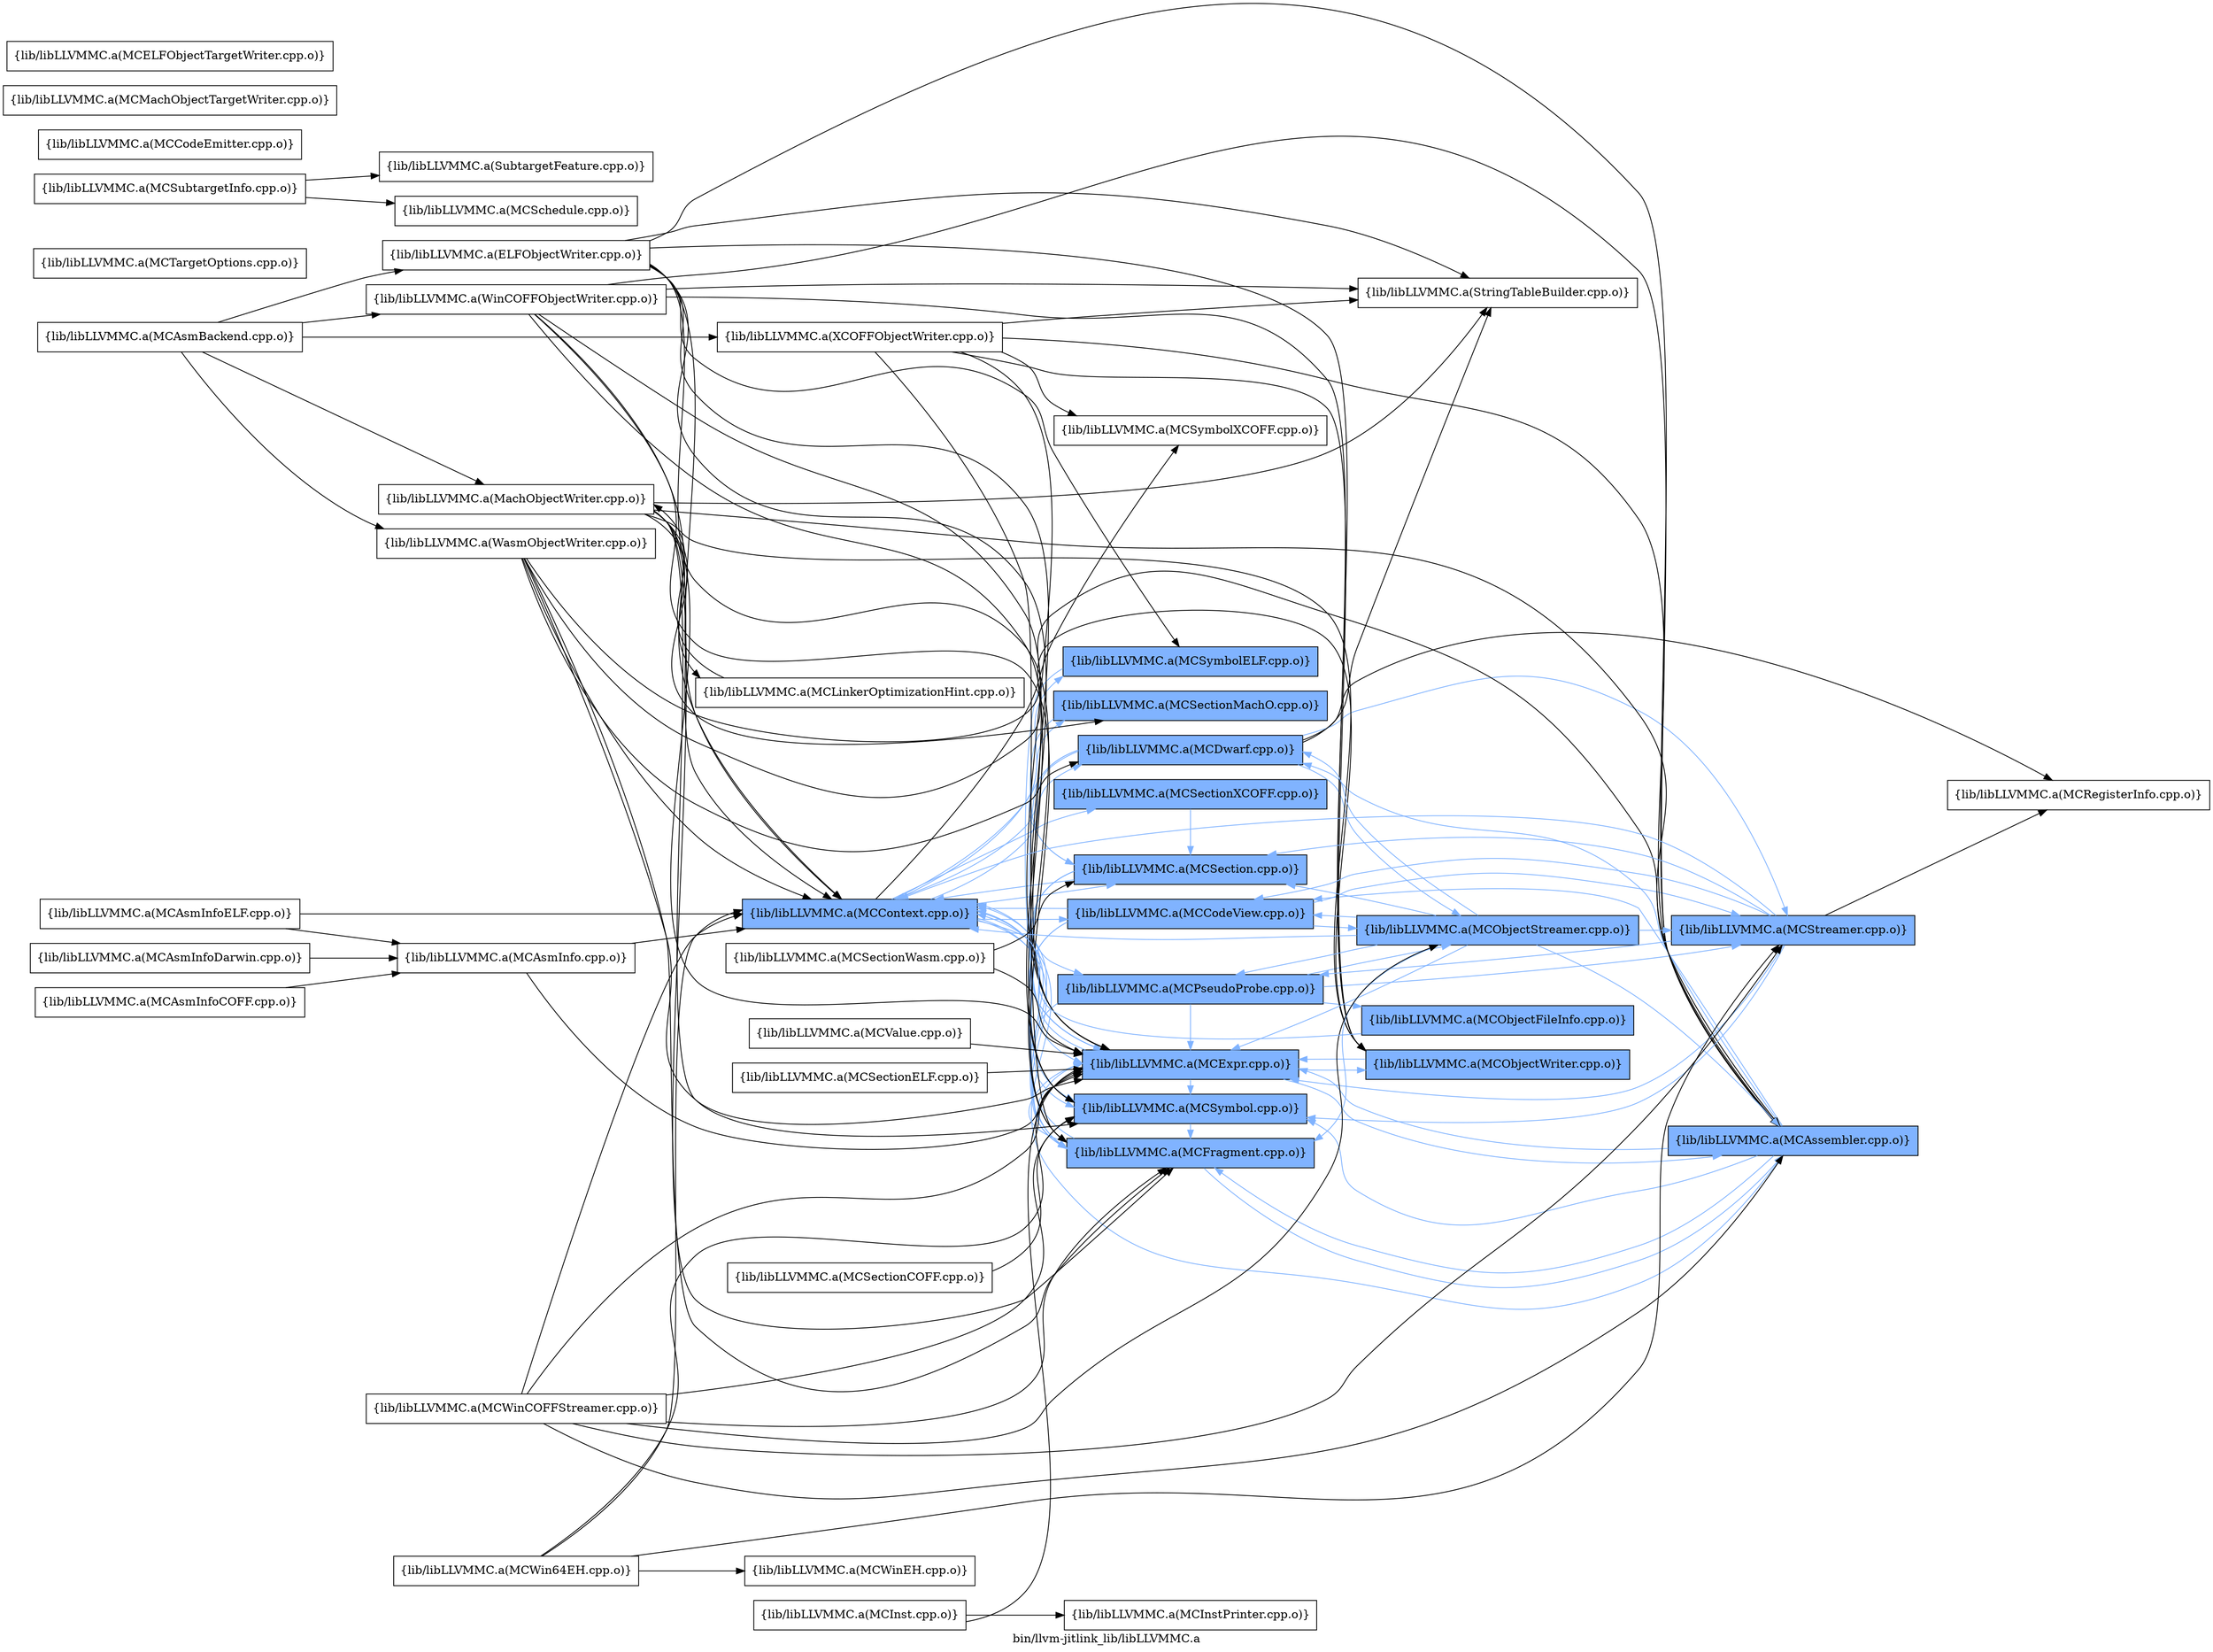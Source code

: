 digraph "bin/llvm-jitlink_lib/libLLVMMC.a" {
	label="bin/llvm-jitlink_lib/libLLVMMC.a";
	rankdir=LR;
	{ rank=same; Node0x5559f70704d8;  }
	{ rank=same; Node0x5559f706e4f8; Node0x5559f7071518; Node0x5559f7070848; Node0x5559f70728c8; Node0x5559f706ebd8; Node0x5559f706ddc8; Node0x5559f706c6f8; Node0x5559f706b078; Node0x5559f7065308; Node0x5559f7065a88; Node0x5559f7066208;  }
	{ rank=same; Node0x5559f70704d8;  }
	{ rank=same; Node0x5559f706e4f8; Node0x5559f7071518; Node0x5559f7070848; Node0x5559f70728c8; Node0x5559f706ebd8; Node0x5559f706ddc8; Node0x5559f706c6f8; Node0x5559f706b078; Node0x5559f7065308; Node0x5559f7065a88; Node0x5559f7066208;  }

	Node0x5559f70704d8 [shape=record,shape=box,group=1,style=filled,fillcolor="0.600000 0.5 1",label="{lib/libLLVMMC.a(MCContext.cpp.o)}"];
	Node0x5559f70704d8 -> Node0x5559f706e4f8[color="0.600000 0.5 1"];
	Node0x5559f70704d8 -> Node0x5559f7071518[color="0.600000 0.5 1"];
	Node0x5559f70704d8 -> Node0x5559f7070848[color="0.600000 0.5 1"];
	Node0x5559f70704d8 -> Node0x5559f70728c8[color="0.600000 0.5 1"];
	Node0x5559f70704d8 -> Node0x5559f706ebd8[color="0.600000 0.5 1"];
	Node0x5559f70704d8 -> Node0x5559f706ddc8[color="0.600000 0.5 1"];
	Node0x5559f70704d8 -> Node0x5559f706c6f8[color="0.600000 0.5 1"];
	Node0x5559f70704d8 -> Node0x5559f706b078[color="0.600000 0.5 1"];
	Node0x5559f70704d8 -> Node0x5559f7065308[color="0.600000 0.5 1"];
	Node0x5559f70704d8 -> Node0x5559f7065a88[color="0.600000 0.5 1"];
	Node0x5559f70704d8 -> Node0x5559f7066208;
	Node0x5559f7066988 [shape=record,shape=box,group=0,label="{lib/libLLVMMC.a(MCTargetOptions.cpp.o)}"];
	Node0x5559f706e098 [shape=record,shape=box,group=0,label="{lib/libLLVMMC.a(MCAsmInfo.cpp.o)}"];
	Node0x5559f706e098 -> Node0x5559f70704d8;
	Node0x5559f706e098 -> Node0x5559f7070848;
	Node0x5559f706e7c8 [shape=record,shape=box,group=0,label="{lib/libLLVMMC.a(MCRegisterInfo.cpp.o)}"];
	Node0x5559f7064458 [shape=record,shape=box,group=0,label="{lib/libLLVMMC.a(MCSubtargetInfo.cpp.o)}"];
	Node0x5559f7064458 -> Node0x5559f706ff88;
	Node0x5559f7064458 -> Node0x5559f7064b38;
	Node0x5559f7070848 [shape=record,shape=box,group=1,style=filled,fillcolor="0.600000 0.5 1",label="{lib/libLLVMMC.a(MCExpr.cpp.o)}"];
	Node0x5559f7070848 -> Node0x5559f70712e8[color="0.600000 0.5 1"];
	Node0x5559f7070848 -> Node0x5559f70704d8[color="0.600000 0.5 1"];
	Node0x5559f7070848 -> Node0x5559f70728c8[color="0.600000 0.5 1"];
	Node0x5559f7070848 -> Node0x5559f706f948[color="0.600000 0.5 1"];
	Node0x5559f7070848 -> Node0x5559f7065308[color="0.600000 0.5 1"];
	Node0x5559f7072418 [shape=record,shape=box,group=0,label="{lib/libLLVMMC.a(MCInstPrinter.cpp.o)}"];
	Node0x5559f706f088 [shape=record,shape=box,group=0,label="{lib/libLLVMMC.a(MCAsmBackend.cpp.o)}"];
	Node0x5559f706f088 -> Node0x5559f706edb8;
	Node0x5559f706f088 -> Node0x5559f7070c08;
	Node0x5559f706f088 -> Node0x5559f7071a18;
	Node0x5559f706f088 -> Node0x5559f7071d38;
	Node0x5559f706f088 -> Node0x5559f706e908;
	Node0x5559f70712e8 [shape=record,shape=box,group=1,style=filled,fillcolor="0.600000 0.5 1",label="{lib/libLLVMMC.a(MCAssembler.cpp.o)}"];
	Node0x5559f70712e8 -> Node0x5559f706e4f8[color="0.600000 0.5 1"];
	Node0x5559f70712e8 -> Node0x5559f70704d8[color="0.600000 0.5 1"];
	Node0x5559f70712e8 -> Node0x5559f7071518[color="0.600000 0.5 1"];
	Node0x5559f70712e8 -> Node0x5559f7070848[color="0.600000 0.5 1"];
	Node0x5559f70712e8 -> Node0x5559f70728c8[color="0.600000 0.5 1"];
	Node0x5559f70712e8 -> Node0x5559f7065308[color="0.600000 0.5 1"];
	Node0x5559f70728c8 [shape=record,shape=box,group=1,style=filled,fillcolor="0.600000 0.5 1",label="{lib/libLLVMMC.a(MCFragment.cpp.o)}"];
	Node0x5559f70728c8 -> Node0x5559f70712e8[color="0.600000 0.5 1"];
	Node0x5559f70728c8 -> Node0x5559f70704d8[color="0.600000 0.5 1"];
	Node0x5559f70728c8 -> Node0x5559f7070848[color="0.600000 0.5 1"];
	Node0x5559f7072af8 [shape=record,shape=box,group=0,label="{lib/libLLVMMC.a(MCInst.cpp.o)}"];
	Node0x5559f7072af8 -> Node0x5559f7070848;
	Node0x5559f7072af8 -> Node0x5559f7072418;
	Node0x5559f706f4e8 [shape=record,shape=box,group=1,style=filled,fillcolor="0.600000 0.5 1",label="{lib/libLLVMMC.a(MCObjectStreamer.cpp.o)}"];
	Node0x5559f706f4e8 -> Node0x5559f70712e8[color="0.600000 0.5 1"];
	Node0x5559f706f4e8 -> Node0x5559f706e4f8[color="0.600000 0.5 1"];
	Node0x5559f706f4e8 -> Node0x5559f70704d8[color="0.600000 0.5 1"];
	Node0x5559f706f4e8 -> Node0x5559f7071518[color="0.600000 0.5 1"];
	Node0x5559f706f4e8 -> Node0x5559f7070848[color="0.600000 0.5 1"];
	Node0x5559f706f4e8 -> Node0x5559f70728c8[color="0.600000 0.5 1"];
	Node0x5559f706f4e8 -> Node0x5559f706ebd8[color="0.600000 0.5 1"];
	Node0x5559f706f4e8 -> Node0x5559f706ddc8[color="0.600000 0.5 1"];
	Node0x5559f706f4e8 -> Node0x5559f706e138[color="0.600000 0.5 1"];
	Node0x5559f70701b8 [shape=record,shape=box,group=0,label="{lib/libLLVMMC.a(MCAsmInfoCOFF.cpp.o)}"];
	Node0x5559f70701b8 -> Node0x5559f706e098;
	Node0x5559f706f8a8 [shape=record,shape=box,group=0,label="{lib/libLLVMMC.a(MCAsmInfoDarwin.cpp.o)}"];
	Node0x5559f706f8a8 -> Node0x5559f706e098;
	Node0x5559f7071ab8 [shape=record,shape=box,group=0,label="{lib/libLLVMMC.a(MCAsmInfoELF.cpp.o)}"];
	Node0x5559f7071ab8 -> Node0x5559f706e098;
	Node0x5559f7071ab8 -> Node0x5559f70704d8;
	Node0x5559f706e368 [shape=record,shape=box,group=0,label="{lib/libLLVMMC.a(MCCodeEmitter.cpp.o)}"];
	Node0x5559f706edb8 [shape=record,shape=box,group=0,label="{lib/libLLVMMC.a(MachObjectWriter.cpp.o)}"];
	Node0x5559f706edb8 -> Node0x5559f706f0d8;
	Node0x5559f706edb8 -> Node0x5559f706fd08;
	Node0x5559f706edb8 -> Node0x5559f70712e8;
	Node0x5559f706edb8 -> Node0x5559f70704d8;
	Node0x5559f706edb8 -> Node0x5559f7070848;
	Node0x5559f706edb8 -> Node0x5559f70728c8;
	Node0x5559f706edb8 -> Node0x5559f706f948;
	Node0x5559f706edb8 -> Node0x5559f706c6f8;
	Node0x5559f706edb8 -> Node0x5559f7065308;
	Node0x5559f7060178 [shape=record,shape=box,group=0,label="{lib/libLLVMMC.a(MCMachObjectTargetWriter.cpp.o)}"];
	Node0x5559f7065308 [shape=record,shape=box,group=1,style=filled,fillcolor="0.600000 0.5 1",label="{lib/libLLVMMC.a(MCSymbol.cpp.o)}"];
	Node0x5559f7065308 -> Node0x5559f70728c8[color="0.600000 0.5 1"];
	Node0x5559f70719c8 [shape=record,shape=box,group=0,label="{lib/libLLVMMC.a(MCELFObjectTargetWriter.cpp.o)}"];
	Node0x5559f70670b8 [shape=record,shape=box,group=0,label="{lib/libLLVMMC.a(MCValue.cpp.o)}"];
	Node0x5559f70670b8 -> Node0x5559f7070848;
	Node0x5559f7071a18 [shape=record,shape=box,group=0,label="{lib/libLLVMMC.a(WinCOFFObjectWriter.cpp.o)}"];
	Node0x5559f7071a18 -> Node0x5559f706fd08;
	Node0x5559f7071a18 -> Node0x5559f70712e8;
	Node0x5559f7071a18 -> Node0x5559f70704d8;
	Node0x5559f7071a18 -> Node0x5559f7070848;
	Node0x5559f7071a18 -> Node0x5559f70728c8;
	Node0x5559f7071a18 -> Node0x5559f706f948;
	Node0x5559f7071a18 -> Node0x5559f7065308;
	Node0x5559f706e138 [shape=record,shape=box,group=1,style=filled,fillcolor="0.600000 0.5 1",label="{lib/libLLVMMC.a(MCStreamer.cpp.o)}"];
	Node0x5559f706e138 -> Node0x5559f706e4f8[color="0.600000 0.5 1"];
	Node0x5559f706e138 -> Node0x5559f70704d8[color="0.600000 0.5 1"];
	Node0x5559f706e138 -> Node0x5559f7070848[color="0.600000 0.5 1"];
	Node0x5559f706e138 -> Node0x5559f706ebd8[color="0.600000 0.5 1"];
	Node0x5559f706e138 -> Node0x5559f706e7c8;
	Node0x5559f706e138 -> Node0x5559f706ddc8[color="0.600000 0.5 1"];
	Node0x5559f706e138 -> Node0x5559f7065308[color="0.600000 0.5 1"];
	Node0x5559f7067798 [shape=record,shape=box,group=0,label="{lib/libLLVMMC.a(MCWin64EH.cpp.o)}"];
	Node0x5559f7067798 -> Node0x5559f70704d8;
	Node0x5559f7067798 -> Node0x5559f7070848;
	Node0x5559f7067798 -> Node0x5559f706e138;
	Node0x5559f7067798 -> Node0x5559f7068328;
	Node0x5559f7067fb8 [shape=record,shape=box,group=0,label="{lib/libLLVMMC.a(MCWinCOFFStreamer.cpp.o)}"];
	Node0x5559f7067fb8 -> Node0x5559f70712e8;
	Node0x5559f7067fb8 -> Node0x5559f70704d8;
	Node0x5559f7067fb8 -> Node0x5559f7070848;
	Node0x5559f7067fb8 -> Node0x5559f70728c8;
	Node0x5559f7067fb8 -> Node0x5559f706f4e8;
	Node0x5559f7067fb8 -> Node0x5559f706e138;
	Node0x5559f7067fb8 -> Node0x5559f7065308;
	Node0x5559f7068328 [shape=record,shape=box,group=0,label="{lib/libLLVMMC.a(MCWinEH.cpp.o)}"];
	Node0x5559f706e4f8 [shape=record,shape=box,group=1,style=filled,fillcolor="0.600000 0.5 1",label="{lib/libLLVMMC.a(MCCodeView.cpp.o)}"];
	Node0x5559f706e4f8 -> Node0x5559f70704d8[color="0.600000 0.5 1"];
	Node0x5559f706e4f8 -> Node0x5559f7070848[color="0.600000 0.5 1"];
	Node0x5559f706e4f8 -> Node0x5559f70728c8[color="0.600000 0.5 1"];
	Node0x5559f706e4f8 -> Node0x5559f706f4e8[color="0.600000 0.5 1"];
	Node0x5559f706e4f8 -> Node0x5559f706e138[color="0.600000 0.5 1"];
	Node0x5559f7070c08 [shape=record,shape=box,group=0,label="{lib/libLLVMMC.a(WasmObjectWriter.cpp.o)}"];
	Node0x5559f7070c08 -> Node0x5559f70712e8;
	Node0x5559f7070c08 -> Node0x5559f70704d8;
	Node0x5559f7070c08 -> Node0x5559f7071518;
	Node0x5559f7070c08 -> Node0x5559f7070848;
	Node0x5559f7070c08 -> Node0x5559f70728c8;
	Node0x5559f7070c08 -> Node0x5559f706f948;
	Node0x5559f7071d38 [shape=record,shape=box,group=0,label="{lib/libLLVMMC.a(XCOFFObjectWriter.cpp.o)}"];
	Node0x5559f7071d38 -> Node0x5559f706fd08;
	Node0x5559f7071d38 -> Node0x5559f70712e8;
	Node0x5559f7071d38 -> Node0x5559f7070848;
	Node0x5559f7071d38 -> Node0x5559f70728c8;
	Node0x5559f7071d38 -> Node0x5559f706f948;
	Node0x5559f7071d38 -> Node0x5559f7066208;
	Node0x5559f706e908 [shape=record,shape=box,group=0,label="{lib/libLLVMMC.a(ELFObjectWriter.cpp.o)}"];
	Node0x5559f706e908 -> Node0x5559f706fd08;
	Node0x5559f706e908 -> Node0x5559f70712e8;
	Node0x5559f706e908 -> Node0x5559f70704d8;
	Node0x5559f706e908 -> Node0x5559f7070848;
	Node0x5559f706e908 -> Node0x5559f70728c8;
	Node0x5559f706e908 -> Node0x5559f706f948;
	Node0x5559f706e908 -> Node0x5559f7065308;
	Node0x5559f706e908 -> Node0x5559f7065a88;
	Node0x5559f706fd08 [shape=record,shape=box,group=0,label="{lib/libLLVMMC.a(StringTableBuilder.cpp.o)}"];
	Node0x5559f706f948 [shape=record,shape=box,group=1,style=filled,fillcolor="0.600000 0.5 1",label="{lib/libLLVMMC.a(MCObjectWriter.cpp.o)}"];
	Node0x5559f706f948 -> Node0x5559f7070848[color="0.600000 0.5 1"];
	Node0x5559f7065a88 [shape=record,shape=box,group=1,style=filled,fillcolor="0.600000 0.5 1",label="{lib/libLLVMMC.a(MCSymbolELF.cpp.o)}"];
	Node0x5559f7065a88 -> Node0x5559f7070848[color="0.600000 0.5 1"];
	Node0x5559f7071518 [shape=record,shape=box,group=1,style=filled,fillcolor="0.600000 0.5 1",label="{lib/libLLVMMC.a(MCDwarf.cpp.o)}"];
	Node0x5559f7071518 -> Node0x5559f706fd08;
	Node0x5559f7071518 -> Node0x5559f70704d8[color="0.600000 0.5 1"];
	Node0x5559f7071518 -> Node0x5559f7070848[color="0.600000 0.5 1"];
	Node0x5559f7071518 -> Node0x5559f706f4e8[color="0.600000 0.5 1"];
	Node0x5559f7071518 -> Node0x5559f706e7c8;
	Node0x5559f7071518 -> Node0x5559f706ddc8[color="0.600000 0.5 1"];
	Node0x5559f7071518 -> Node0x5559f706e138[color="0.600000 0.5 1"];
	Node0x5559f706ebd8 [shape=record,shape=box,group=1,style=filled,fillcolor="0.600000 0.5 1",label="{lib/libLLVMMC.a(MCPseudoProbe.cpp.o)}"];
	Node0x5559f706ebd8 -> Node0x5559f7070848[color="0.600000 0.5 1"];
	Node0x5559f706ebd8 -> Node0x5559f70728c8[color="0.600000 0.5 1"];
	Node0x5559f706ebd8 -> Node0x5559f706f4e8[color="0.600000 0.5 1"];
	Node0x5559f706ebd8 -> Node0x5559f706e048[color="0.600000 0.5 1"];
	Node0x5559f706ebd8 -> Node0x5559f706e138[color="0.600000 0.5 1"];
	Node0x5559f706ddc8 [shape=record,shape=box,group=1,style=filled,fillcolor="0.600000 0.5 1",label="{lib/libLLVMMC.a(MCSection.cpp.o)}"];
	Node0x5559f706ddc8 -> Node0x5559f70704d8[color="0.600000 0.5 1"];
	Node0x5559f706ddc8 -> Node0x5559f7070848[color="0.600000 0.5 1"];
	Node0x5559f706ddc8 -> Node0x5559f70728c8[color="0.600000 0.5 1"];
	Node0x5559f706ddc8 -> Node0x5559f7065308[color="0.600000 0.5 1"];
	Node0x5559f706c6f8 [shape=record,shape=box,group=1,style=filled,fillcolor="0.600000 0.5 1",label="{lib/libLLVMMC.a(MCSectionMachO.cpp.o)}"];
	Node0x5559f706c6f8 -> Node0x5559f706ddc8[color="0.600000 0.5 1"];
	Node0x5559f706b078 [shape=record,shape=box,group=1,style=filled,fillcolor="0.600000 0.5 1",label="{lib/libLLVMMC.a(MCSectionXCOFF.cpp.o)}"];
	Node0x5559f706b078 -> Node0x5559f706ddc8[color="0.600000 0.5 1"];
	Node0x5559f7066208 [shape=record,shape=box,group=0,label="{lib/libLLVMMC.a(MCSymbolXCOFF.cpp.o)}"];
	Node0x5559f706e048 [shape=record,shape=box,group=1,style=filled,fillcolor="0.600000 0.5 1",label="{lib/libLLVMMC.a(MCObjectFileInfo.cpp.o)}"];
	Node0x5559f706e048 -> Node0x5559f70704d8[color="0.600000 0.5 1"];
	Node0x5559f706cc48 [shape=record,shape=box,group=0,label="{lib/libLLVMMC.a(MCSectionCOFF.cpp.o)}"];
	Node0x5559f706cc48 -> Node0x5559f7065308;
	Node0x5559f706c4c8 [shape=record,shape=box,group=0,label="{lib/libLLVMMC.a(MCSectionELF.cpp.o)}"];
	Node0x5559f706c4c8 -> Node0x5559f7070848;
	Node0x5559f706b898 [shape=record,shape=box,group=0,label="{lib/libLLVMMC.a(MCSectionWasm.cpp.o)}"];
	Node0x5559f706b898 -> Node0x5559f7070848;
	Node0x5559f706b898 -> Node0x5559f706ddc8;
	Node0x5559f706ff88 [shape=record,shape=box,group=0,label="{lib/libLLVMMC.a(SubtargetFeature.cpp.o)}"];
	Node0x5559f7064b38 [shape=record,shape=box,group=0,label="{lib/libLLVMMC.a(MCSchedule.cpp.o)}"];
	Node0x5559f706f0d8 [shape=record,shape=box,group=0,label="{lib/libLLVMMC.a(MCLinkerOptimizationHint.cpp.o)}"];
	Node0x5559f706f0d8 -> Node0x5559f706edb8;
}
